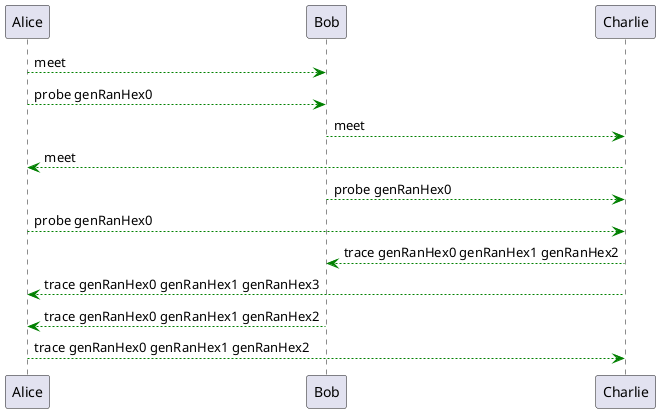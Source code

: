 @startuml messages
Alice -[#green]-> Bob: meet
Alice -[#green]-> Bob: probe genRanHex0
Bob -[#green]-> Charlie: meet
Charlie -[#green]-> Alice: meet
Bob -[#green]-> Charlie: probe genRanHex0
Alice -[#green]-> Charlie: probe genRanHex0
Charlie -[#green]-> Bob: trace genRanHex0 genRanHex1 genRanHex2
Charlie -[#green]-> Alice: trace genRanHex0 genRanHex1 genRanHex3
Bob -[#green]-> Alice: trace genRanHex0 genRanHex1 genRanHex2
Alice -[#green]-> Charlie: trace genRanHex0 genRanHex1 genRanHex2
@enduml